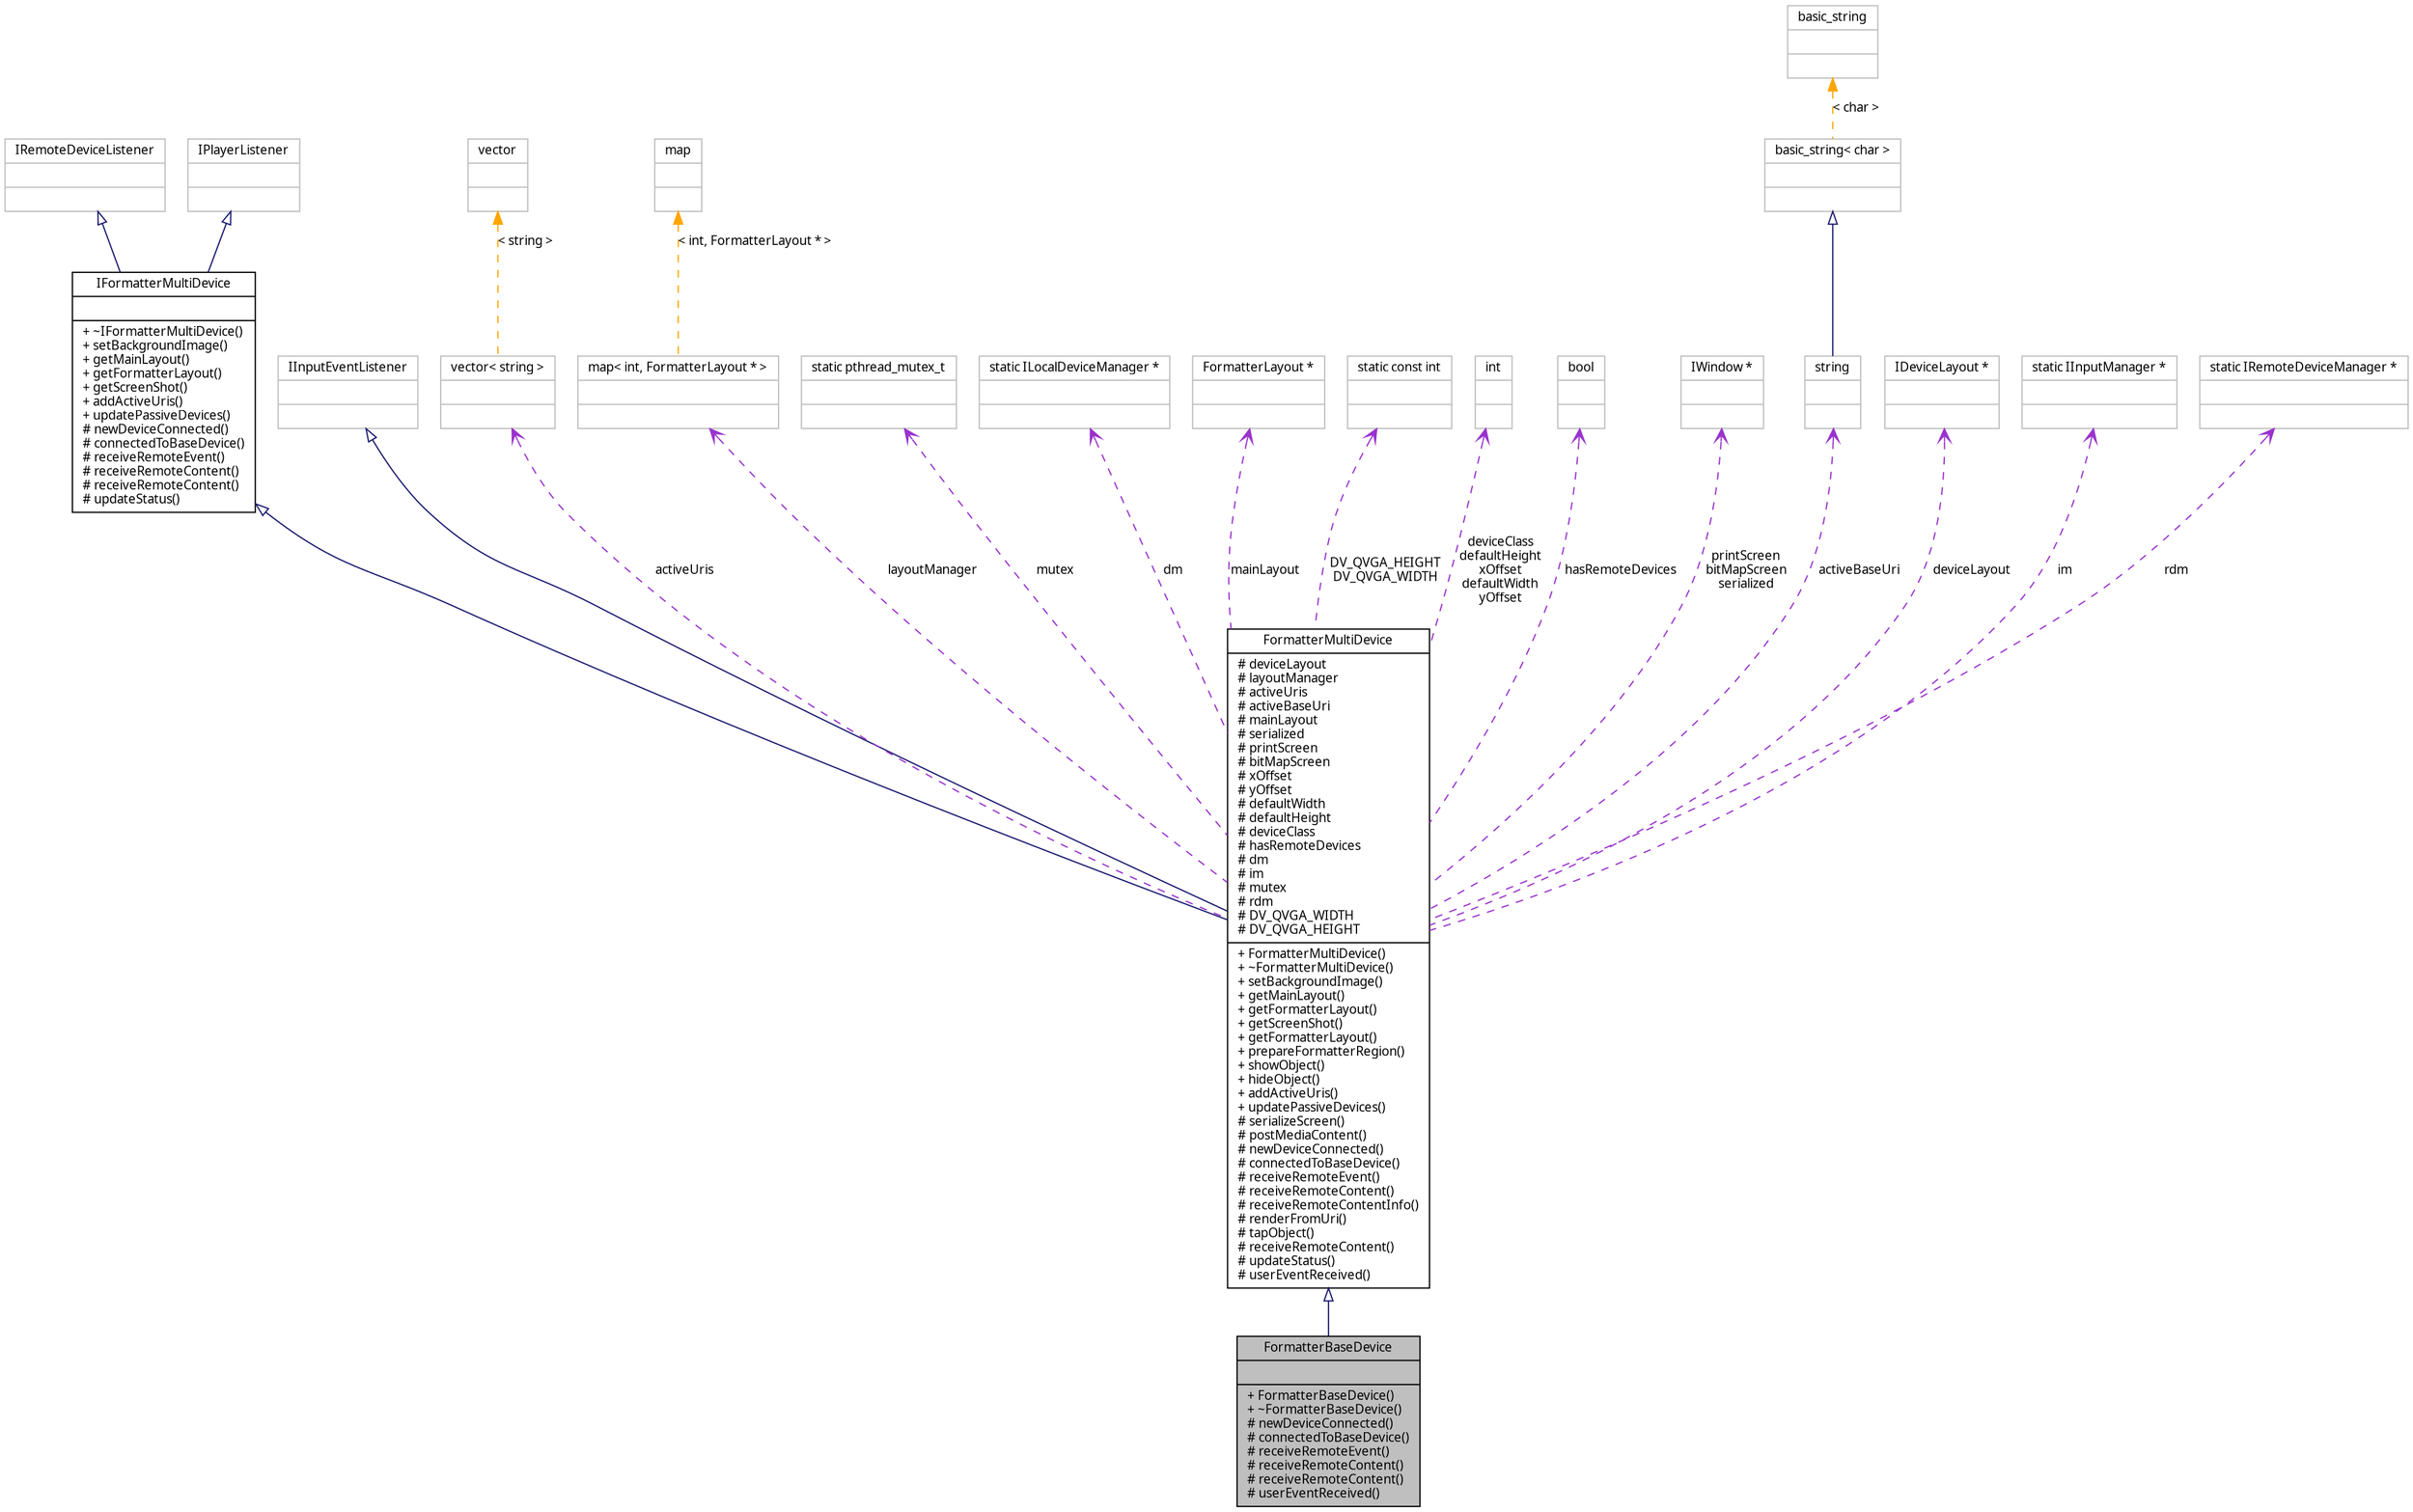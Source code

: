 digraph G
{
  edge [fontname="FreeSans.ttf",fontsize=10,labelfontname="FreeSans.ttf",labelfontsize=10];
  node [fontname="FreeSans.ttf",fontsize=10,shape=record];
  Node1 [label="{FormatterBaseDevice\n||+ FormatterBaseDevice()\l+ ~FormatterBaseDevice()\l# newDeviceConnected()\l# connectedToBaseDevice()\l# receiveRemoteEvent()\l# receiveRemoteContent()\l# receiveRemoteContent()\l# userEventReceived()\l}",height=0.2,width=0.4,color="black", fillcolor="grey75", style="filled" fontcolor="black"];
  Node2 -> Node1 [dir=back,color="midnightblue",fontsize=10,style="solid",arrowtail="empty",fontname="FreeSans.ttf"];
  Node2 [label="{FormatterMultiDevice\n|# deviceLayout\l# layoutManager\l# activeUris\l# activeBaseUri\l# mainLayout\l# serialized\l# printScreen\l# bitMapScreen\l# xOffset\l# yOffset\l# defaultWidth\l# defaultHeight\l# deviceClass\l# hasRemoteDevices\l# dm\l# im\l# mutex\l# rdm\l# DV_QVGA_WIDTH\l# DV_QVGA_HEIGHT\l|+ FormatterMultiDevice()\l+ ~FormatterMultiDevice()\l+ setBackgroundImage()\l+ getMainLayout()\l+ getFormatterLayout()\l+ getScreenShot()\l+ getFormatterLayout()\l+ prepareFormatterRegion()\l+ showObject()\l+ hideObject()\l+ addActiveUris()\l+ updatePassiveDevices()\l# serializeScreen()\l# postMediaContent()\l# newDeviceConnected()\l# connectedToBaseDevice()\l# receiveRemoteEvent()\l# receiveRemoteContent()\l# receiveRemoteContentInfo()\l# renderFromUri()\l# tapObject()\l# receiveRemoteContent()\l# updateStatus()\l# userEventReceived()\l}",height=0.2,width=0.4,color="black", fillcolor="white", style="filled",URL="$classbr_1_1pucrio_1_1telemidia_1_1ginga_1_1ncl_1_1multidevice_1_1FormatterMultiDevice.html"];
  Node3 -> Node2 [dir=back,color="midnightblue",fontsize=10,style="solid",arrowtail="empty",fontname="FreeSans.ttf"];
  Node3 [label="{IFormatterMultiDevice\n||+ ~IFormatterMultiDevice()\l+ setBackgroundImage()\l+ getMainLayout()\l+ getFormatterLayout()\l+ getScreenShot()\l+ addActiveUris()\l+ updatePassiveDevices()\l# newDeviceConnected()\l# connectedToBaseDevice()\l# receiveRemoteEvent()\l# receiveRemoteContent()\l# receiveRemoteContent()\l# updateStatus()\l}",height=0.2,width=0.4,color="black", fillcolor="white", style="filled",URL="$classbr_1_1pucrio_1_1telemidia_1_1ginga_1_1ncl_1_1multidevice_1_1IFormatterMultiDevice.html"];
  Node4 -> Node3 [dir=back,color="midnightblue",fontsize=10,style="solid",arrowtail="empty",fontname="FreeSans.ttf"];
  Node4 [label="{IRemoteDeviceListener\n||}",height=0.2,width=0.4,color="grey75", fillcolor="white", style="filled"];
  Node5 -> Node3 [dir=back,color="midnightblue",fontsize=10,style="solid",arrowtail="empty",fontname="FreeSans.ttf"];
  Node5 [label="{IPlayerListener\n||}",height=0.2,width=0.4,color="grey75", fillcolor="white", style="filled"];
  Node6 -> Node2 [dir=back,color="midnightblue",fontsize=10,style="solid",arrowtail="empty",fontname="FreeSans.ttf"];
  Node6 [label="{IInputEventListener\n||}",height=0.2,width=0.4,color="grey75", fillcolor="white", style="filled"];
  Node7 -> Node2 [dir=back,color="darkorchid3",fontsize=10,style="dashed",label="activeUris",arrowtail="open",fontname="FreeSans.ttf"];
  Node7 [label="{vector\< string \>\n||}",height=0.2,width=0.4,color="grey75", fillcolor="white", style="filled"];
  Node8 -> Node7 [dir=back,color="orange",fontsize=10,style="dashed",label="\< string \>",fontname="FreeSans.ttf"];
  Node8 [label="{vector\n||}",height=0.2,width=0.4,color="grey75", fillcolor="white", style="filled",tooltip="STL class."];
  Node9 -> Node2 [dir=back,color="darkorchid3",fontsize=10,style="dashed",label="layoutManager",arrowtail="open",fontname="FreeSans.ttf"];
  Node9 [label="{map\< int, FormatterLayout * \>\n||}",height=0.2,width=0.4,color="grey75", fillcolor="white", style="filled"];
  Node10 -> Node9 [dir=back,color="orange",fontsize=10,style="dashed",label="\< int, FormatterLayout * \>",fontname="FreeSans.ttf"];
  Node10 [label="{map\n||}",height=0.2,width=0.4,color="grey75", fillcolor="white", style="filled",tooltip="STL class."];
  Node11 -> Node2 [dir=back,color="darkorchid3",fontsize=10,style="dashed",label="mutex",arrowtail="open",fontname="FreeSans.ttf"];
  Node11 [label="{static pthread_mutex_t\n||}",height=0.2,width=0.4,color="grey75", fillcolor="white", style="filled"];
  Node12 -> Node2 [dir=back,color="darkorchid3",fontsize=10,style="dashed",label="dm",arrowtail="open",fontname="FreeSans.ttf"];
  Node12 [label="{static ILocalDeviceManager *\n||}",height=0.2,width=0.4,color="grey75", fillcolor="white", style="filled"];
  Node13 -> Node2 [dir=back,color="darkorchid3",fontsize=10,style="dashed",label="mainLayout",arrowtail="open",fontname="FreeSans.ttf"];
  Node13 [label="{FormatterLayout *\n||}",height=0.2,width=0.4,color="grey75", fillcolor="white", style="filled"];
  Node14 -> Node2 [dir=back,color="darkorchid3",fontsize=10,style="dashed",label="DV_QVGA_HEIGHT\nDV_QVGA_WIDTH",arrowtail="open",fontname="FreeSans.ttf"];
  Node14 [label="{static const int\n||}",height=0.2,width=0.4,color="grey75", fillcolor="white", style="filled"];
  Node15 -> Node2 [dir=back,color="darkorchid3",fontsize=10,style="dashed",label="deviceClass\ndefaultHeight\nxOffset\ndefaultWidth\nyOffset",arrowtail="open",fontname="FreeSans.ttf"];
  Node15 [label="{int\n||}",height=0.2,width=0.4,color="grey75", fillcolor="white", style="filled"];
  Node16 -> Node2 [dir=back,color="darkorchid3",fontsize=10,style="dashed",label="hasRemoteDevices",arrowtail="open",fontname="FreeSans.ttf"];
  Node16 [label="{bool\n||}",height=0.2,width=0.4,color="grey75", fillcolor="white", style="filled"];
  Node17 -> Node2 [dir=back,color="darkorchid3",fontsize=10,style="dashed",label="printScreen\nbitMapScreen\nserialized",arrowtail="open",fontname="FreeSans.ttf"];
  Node17 [label="{IWindow *\n||}",height=0.2,width=0.4,color="grey75", fillcolor="white", style="filled"];
  Node18 -> Node2 [dir=back,color="darkorchid3",fontsize=10,style="dashed",label="activeBaseUri",arrowtail="open",fontname="FreeSans.ttf"];
  Node18 [label="{string\n||}",height=0.2,width=0.4,color="grey75", fillcolor="white", style="filled",tooltip="STL class."];
  Node19 -> Node18 [dir=back,color="midnightblue",fontsize=10,style="solid",arrowtail="empty",fontname="FreeSans.ttf"];
  Node19 [label="{basic_string\< char \>\n||}",height=0.2,width=0.4,color="grey75", fillcolor="white", style="filled"];
  Node20 -> Node19 [dir=back,color="orange",fontsize=10,style="dashed",label="\< char \>",fontname="FreeSans.ttf"];
  Node20 [label="{basic_string\n||}",height=0.2,width=0.4,color="grey75", fillcolor="white", style="filled",tooltip="STL class."];
  Node21 -> Node2 [dir=back,color="darkorchid3",fontsize=10,style="dashed",label="deviceLayout",arrowtail="open",fontname="FreeSans.ttf"];
  Node21 [label="{IDeviceLayout *\n||}",height=0.2,width=0.4,color="grey75", fillcolor="white", style="filled"];
  Node22 -> Node2 [dir=back,color="darkorchid3",fontsize=10,style="dashed",label="im",arrowtail="open",fontname="FreeSans.ttf"];
  Node22 [label="{static IInputManager *\n||}",height=0.2,width=0.4,color="grey75", fillcolor="white", style="filled"];
  Node23 -> Node2 [dir=back,color="darkorchid3",fontsize=10,style="dashed",label="rdm",arrowtail="open",fontname="FreeSans.ttf"];
  Node23 [label="{static IRemoteDeviceManager *\n||}",height=0.2,width=0.4,color="grey75", fillcolor="white", style="filled"];
}
